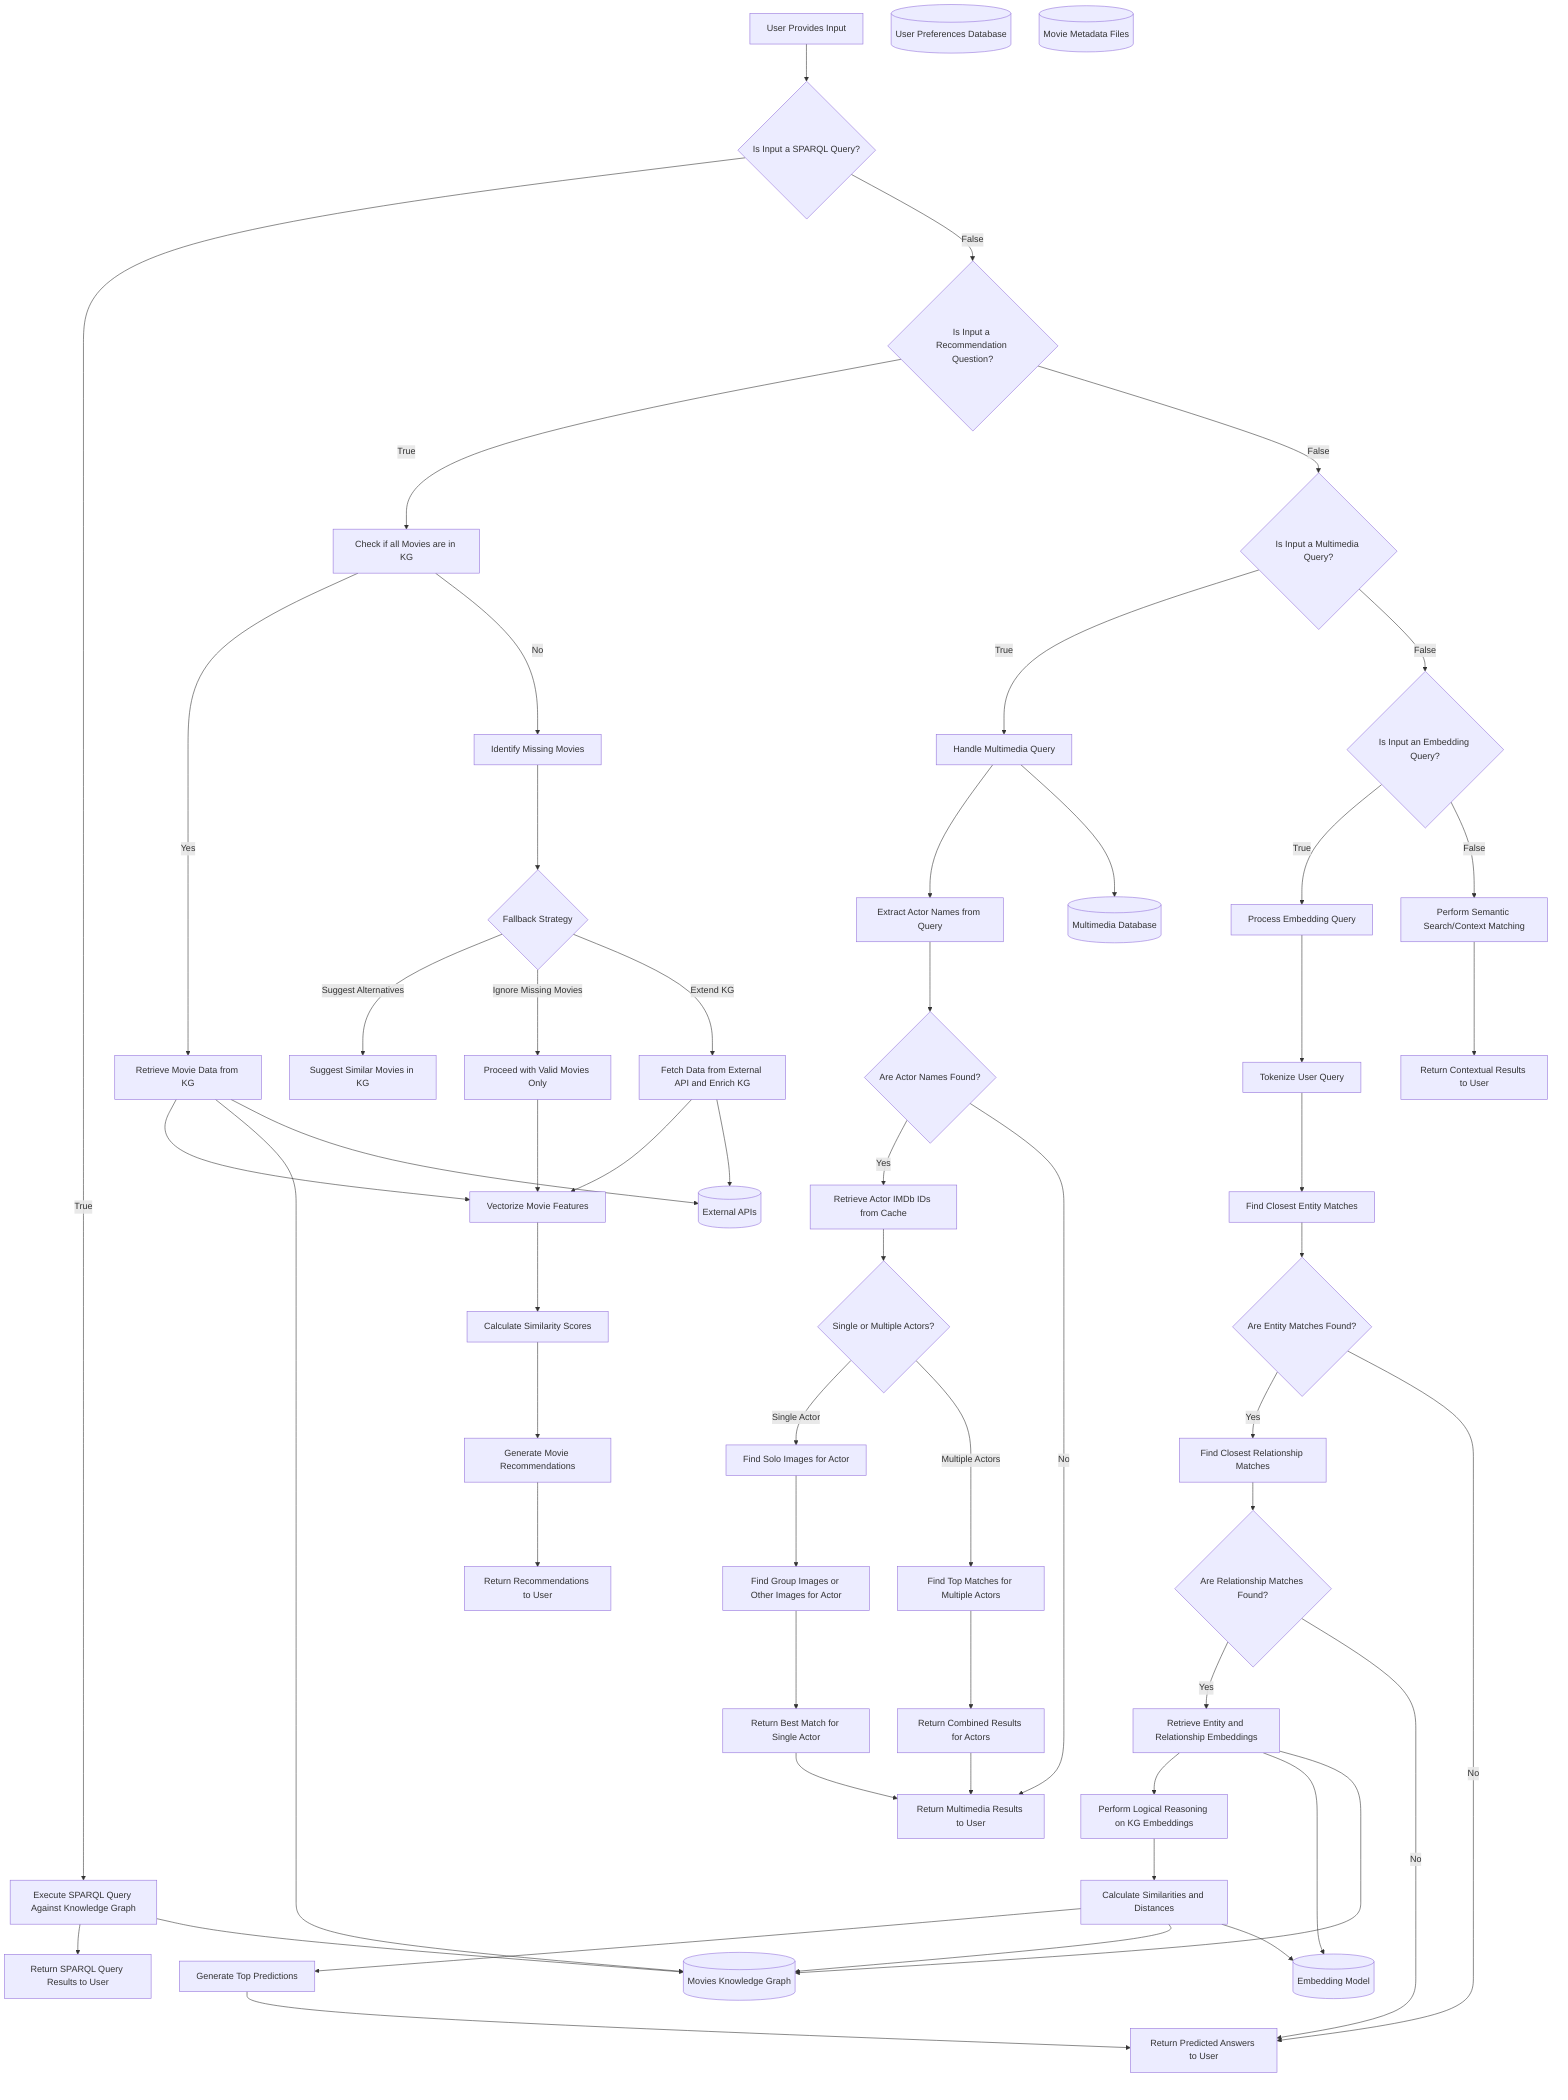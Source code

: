 flowchart TD
    A[User Provides Input]
    B{Is Input a SPARQL Query?}
    C[Execute SPARQL Query Against Knowledge Graph]
    D[Return SPARQL Query Results to User]
    E{Is Input a Recommendation Question?}
    F[Check if all Movies are in KG]
    G[Retrieve Movie Data from KG]
    H[Identify Missing Movies]
    I{Fallback Strategy}
    J[Suggest Similar Movies in KG]
    K[Proceed with Valid Movies Only]
    L[Fetch Data from External API and Enrich KG]
    M[Vectorize Movie Features]
    N[Calculate Similarity Scores]
    O[Generate Movie Recommendations]
    P[Return Recommendations to User]
    Q{Is Input a Multimedia Query?}
    R[Handle Multimedia Query]
    S1[Extract Actor Names from Query]
    S2{Are Actor Names Found?}
    S3[Retrieve Actor IMDb IDs from Cache]
    S4{Single or Multiple Actors?}
    S5[Find Solo Images for Actor]
    S6[Find Group Images or Other Images for Actor]
    S7[Return Best Match for Single Actor]
    S8[Find Top Matches for Multiple Actors]
    S9[Return Combined Results for Actors]
    T[Return Multimedia Results to User]
    U{Is Input an Embedding Query?}
    V[Process Embedding Query]
    V1[Tokenize User Query]
    V2[Find Closest Entity Matches]
    V3{Are Entity Matches Found?}
    V4[Find Closest Relationship Matches]
    V5{Are Relationship Matches Found?}
    V6[Retrieve Entity and Relationship Embeddings]
    V7[Perform Logical Reasoning on KG Embeddings]
    V8[Calculate Similarities and Distances]
    V9[Generate Top Predictions]
    V10[Return Predicted Answers to User]
    W[Perform Semantic Search/Context Matching]
    X[Return Contextual Results to User]

    %% Existing Connections
    A --> B
    B -->|True| C
    C --> D
    B -->|False| E
    E -->|True| F
    F -->|Yes| G
    F -->|No| H
    H --> I
    I -->|Suggest Alternatives| J
    I -->|Ignore Missing Movies| K
    I -->|Extend KG| L
    G --> M
    K --> M
    L --> M
    M --> N
    N --> O
    O --> P
    E -->|False| Q
    Q -->|True| R

    %% Extended Multimedia Query Handling
    R --> S1
    S1 --> S2
    S2 -->|Yes| S3
    S2 -->|No| T
    S3 --> S4
    S4 -->|Single Actor| S5
    S4 -->|Multiple Actors| S8
    S5 --> S6
    S6 --> S7
    S8 --> S9
    S7 --> T
    S9 --> T

    Q -->|False| U
    U -->|True| V

    %% Extended Embedding Query Handling
    V --> V1
    V1 --> V2
    V2 --> V3
    V3 -->|Yes| V4
    V3 -->|No| V10
    V4 --> V5
    V5 -->|Yes| V6
    V5 -->|No| V10
    V6 --> V7
    V7 --> V8
    V8 --> V9
    V9 --> V10

    U -->|False| W
    W --> X

    %% Data Sources
    DS1[(Movies Knowledge Graph)]
    DS2[(External APIs)]
    DS3[(User Preferences Database)]
    DS4[(Embedding Model)]
    DS5[(Movie Metadata Files)]
    DS6[(Multimedia Database)]

    C --> DS1
    G --> DS1
    G --> DS2
    L --> DS2
    R --> DS6
    V6 --> DS4
    V6 --> DS1
    V8 --> DS1
    V8 --> DS4